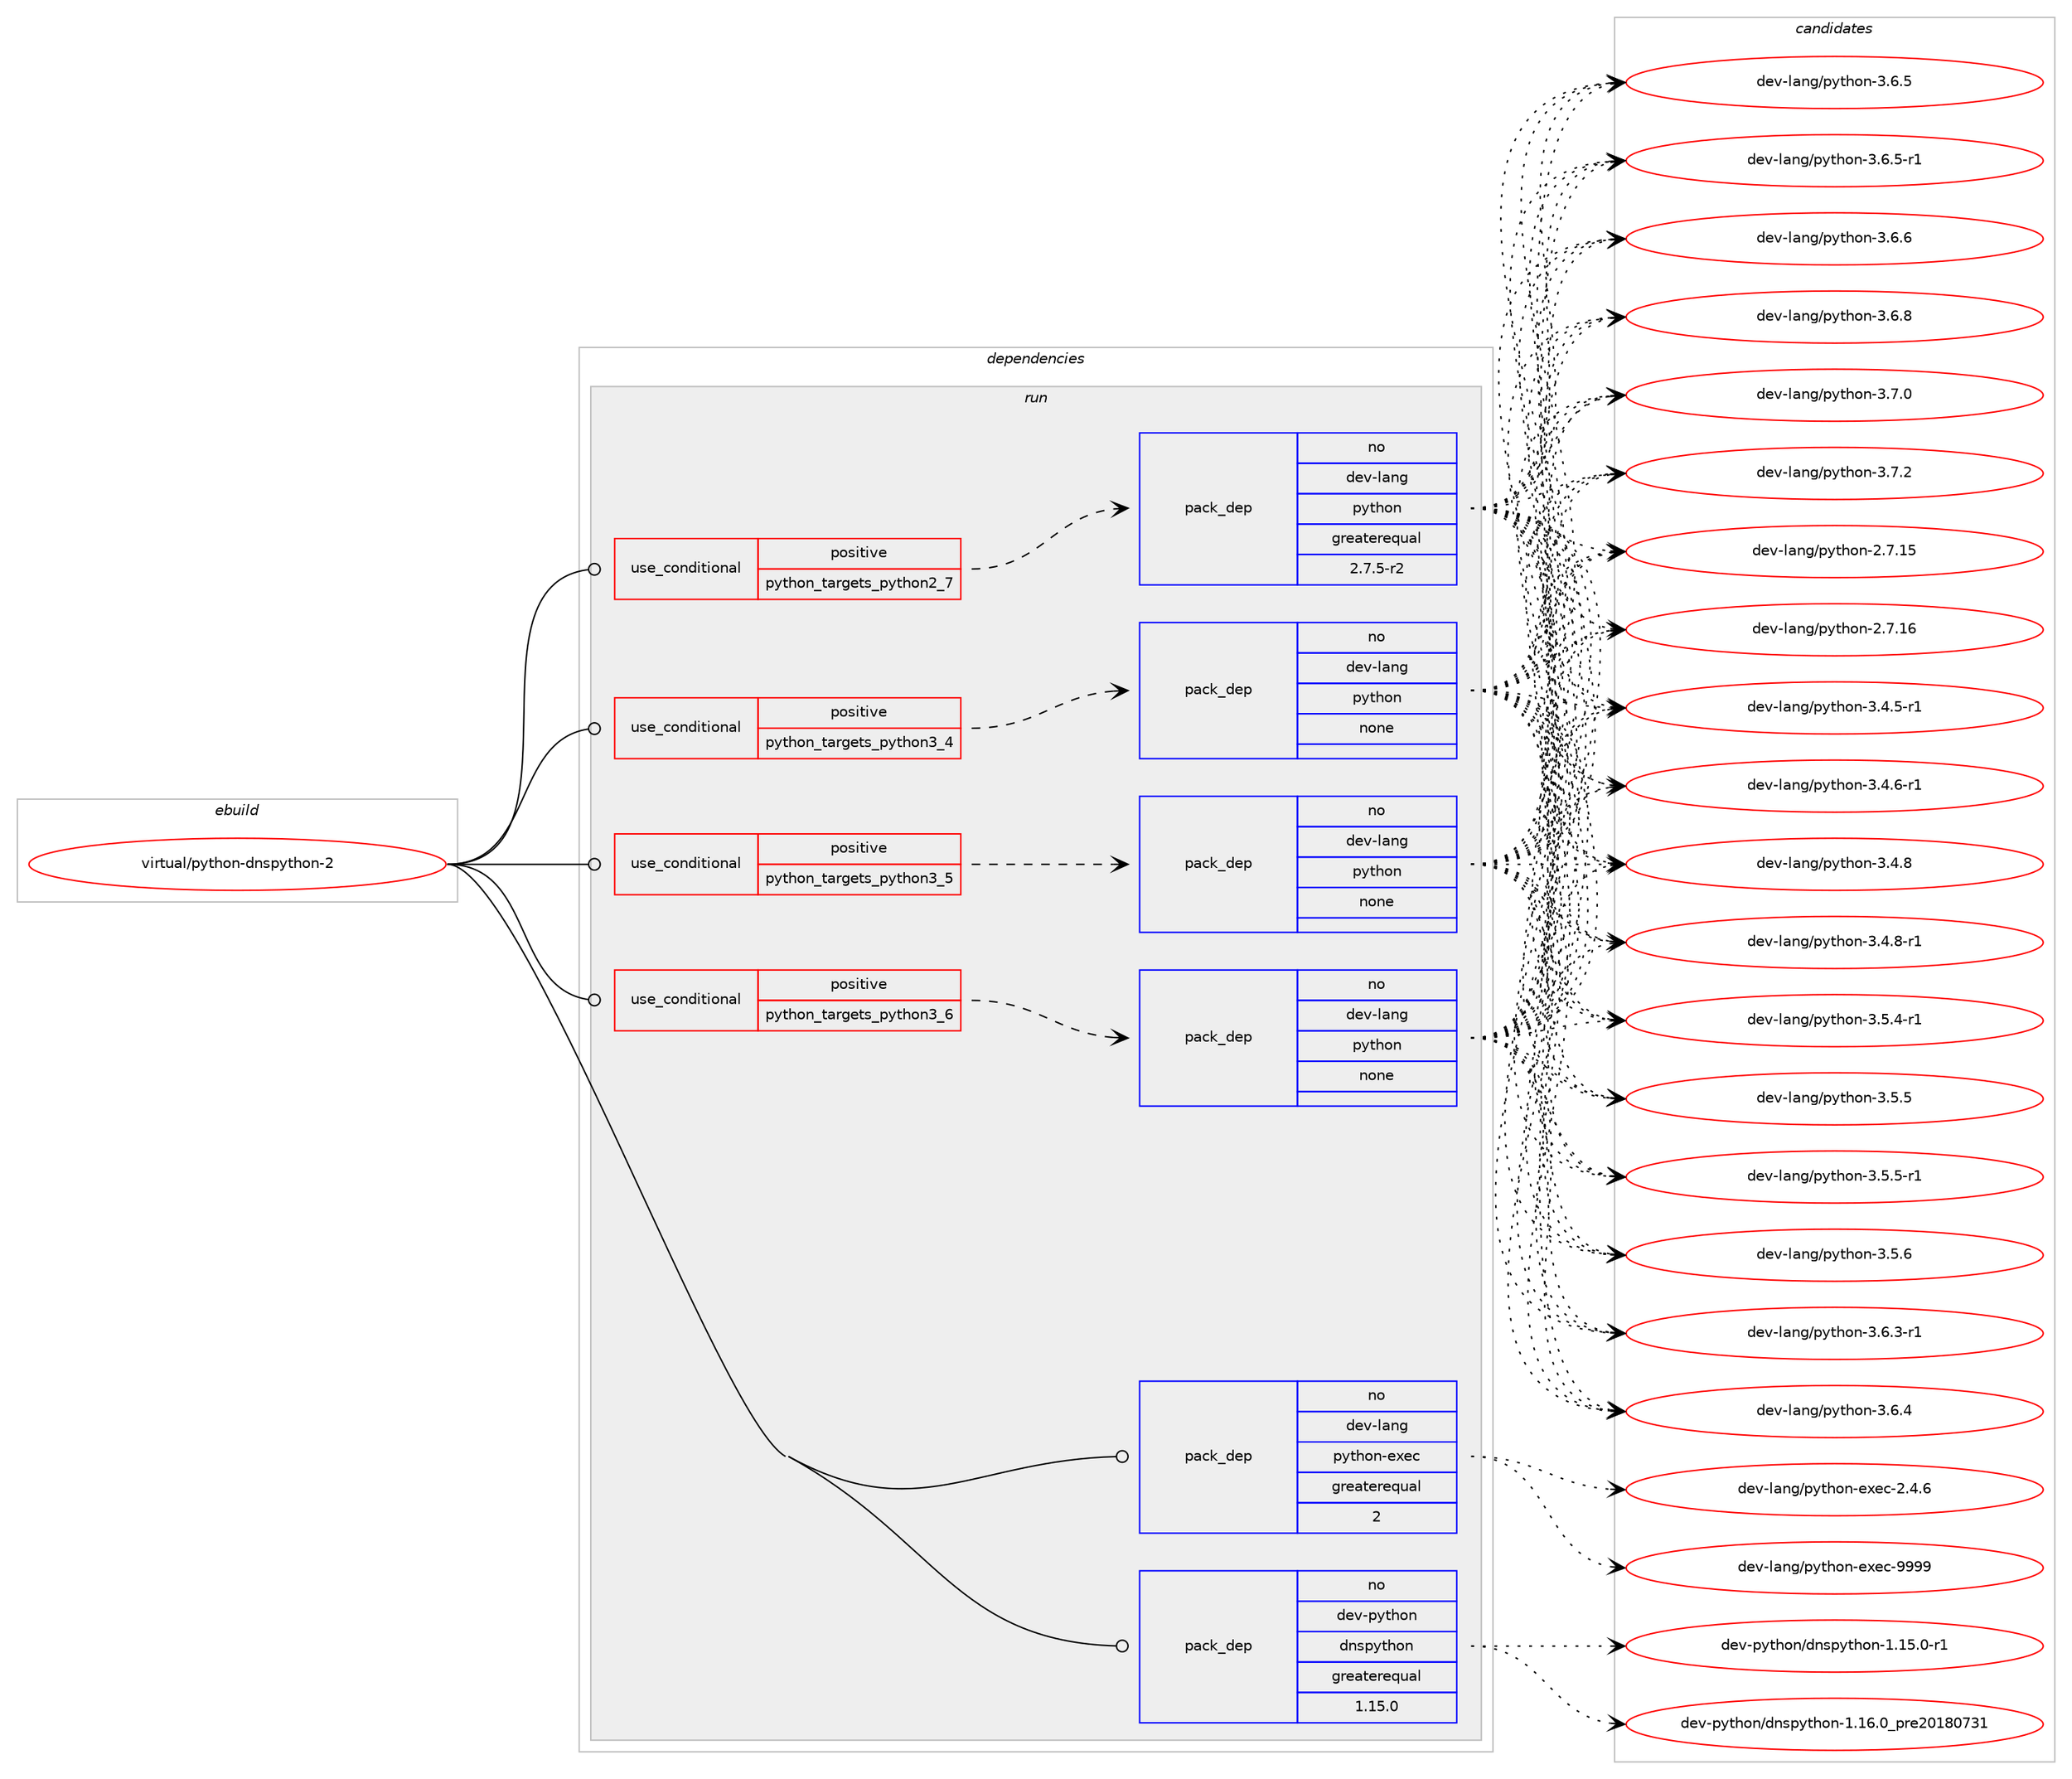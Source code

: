 digraph prolog {

# *************
# Graph options
# *************

newrank=true;
concentrate=true;
compound=true;
graph [rankdir=LR,fontname=Helvetica,fontsize=10,ranksep=1.5];#, ranksep=2.5, nodesep=0.2];
edge  [arrowhead=vee];
node  [fontname=Helvetica,fontsize=10];

# **********
# The ebuild
# **********

subgraph cluster_leftcol {
color=gray;
rank=same;
label=<<i>ebuild</i>>;
id [label="virtual/python-dnspython-2", color=red, width=4, href="../virtual/python-dnspython-2.svg"];
}

# ****************
# The dependencies
# ****************

subgraph cluster_midcol {
color=gray;
label=<<i>dependencies</i>>;
subgraph cluster_compile {
fillcolor="#eeeeee";
style=filled;
label=<<i>compile</i>>;
}
subgraph cluster_compileandrun {
fillcolor="#eeeeee";
style=filled;
label=<<i>compile and run</i>>;
}
subgraph cluster_run {
fillcolor="#eeeeee";
style=filled;
label=<<i>run</i>>;
subgraph cond462661 {
dependency1742931 [label=<<TABLE BORDER="0" CELLBORDER="1" CELLSPACING="0" CELLPADDING="4"><TR><TD ROWSPAN="3" CELLPADDING="10">use_conditional</TD></TR><TR><TD>positive</TD></TR><TR><TD>python_targets_python2_7</TD></TR></TABLE>>, shape=none, color=red];
subgraph pack1251184 {
dependency1742932 [label=<<TABLE BORDER="0" CELLBORDER="1" CELLSPACING="0" CELLPADDING="4" WIDTH="220"><TR><TD ROWSPAN="6" CELLPADDING="30">pack_dep</TD></TR><TR><TD WIDTH="110">no</TD></TR><TR><TD>dev-lang</TD></TR><TR><TD>python</TD></TR><TR><TD>greaterequal</TD></TR><TR><TD>2.7.5-r2</TD></TR></TABLE>>, shape=none, color=blue];
}
dependency1742931:e -> dependency1742932:w [weight=20,style="dashed",arrowhead="vee"];
}
id:e -> dependency1742931:w [weight=20,style="solid",arrowhead="odot"];
subgraph cond462662 {
dependency1742933 [label=<<TABLE BORDER="0" CELLBORDER="1" CELLSPACING="0" CELLPADDING="4"><TR><TD ROWSPAN="3" CELLPADDING="10">use_conditional</TD></TR><TR><TD>positive</TD></TR><TR><TD>python_targets_python3_4</TD></TR></TABLE>>, shape=none, color=red];
subgraph pack1251185 {
dependency1742934 [label=<<TABLE BORDER="0" CELLBORDER="1" CELLSPACING="0" CELLPADDING="4" WIDTH="220"><TR><TD ROWSPAN="6" CELLPADDING="30">pack_dep</TD></TR><TR><TD WIDTH="110">no</TD></TR><TR><TD>dev-lang</TD></TR><TR><TD>python</TD></TR><TR><TD>none</TD></TR><TR><TD></TD></TR></TABLE>>, shape=none, color=blue];
}
dependency1742933:e -> dependency1742934:w [weight=20,style="dashed",arrowhead="vee"];
}
id:e -> dependency1742933:w [weight=20,style="solid",arrowhead="odot"];
subgraph cond462663 {
dependency1742935 [label=<<TABLE BORDER="0" CELLBORDER="1" CELLSPACING="0" CELLPADDING="4"><TR><TD ROWSPAN="3" CELLPADDING="10">use_conditional</TD></TR><TR><TD>positive</TD></TR><TR><TD>python_targets_python3_5</TD></TR></TABLE>>, shape=none, color=red];
subgraph pack1251186 {
dependency1742936 [label=<<TABLE BORDER="0" CELLBORDER="1" CELLSPACING="0" CELLPADDING="4" WIDTH="220"><TR><TD ROWSPAN="6" CELLPADDING="30">pack_dep</TD></TR><TR><TD WIDTH="110">no</TD></TR><TR><TD>dev-lang</TD></TR><TR><TD>python</TD></TR><TR><TD>none</TD></TR><TR><TD></TD></TR></TABLE>>, shape=none, color=blue];
}
dependency1742935:e -> dependency1742936:w [weight=20,style="dashed",arrowhead="vee"];
}
id:e -> dependency1742935:w [weight=20,style="solid",arrowhead="odot"];
subgraph cond462664 {
dependency1742937 [label=<<TABLE BORDER="0" CELLBORDER="1" CELLSPACING="0" CELLPADDING="4"><TR><TD ROWSPAN="3" CELLPADDING="10">use_conditional</TD></TR><TR><TD>positive</TD></TR><TR><TD>python_targets_python3_6</TD></TR></TABLE>>, shape=none, color=red];
subgraph pack1251187 {
dependency1742938 [label=<<TABLE BORDER="0" CELLBORDER="1" CELLSPACING="0" CELLPADDING="4" WIDTH="220"><TR><TD ROWSPAN="6" CELLPADDING="30">pack_dep</TD></TR><TR><TD WIDTH="110">no</TD></TR><TR><TD>dev-lang</TD></TR><TR><TD>python</TD></TR><TR><TD>none</TD></TR><TR><TD></TD></TR></TABLE>>, shape=none, color=blue];
}
dependency1742937:e -> dependency1742938:w [weight=20,style="dashed",arrowhead="vee"];
}
id:e -> dependency1742937:w [weight=20,style="solid",arrowhead="odot"];
subgraph pack1251188 {
dependency1742939 [label=<<TABLE BORDER="0" CELLBORDER="1" CELLSPACING="0" CELLPADDING="4" WIDTH="220"><TR><TD ROWSPAN="6" CELLPADDING="30">pack_dep</TD></TR><TR><TD WIDTH="110">no</TD></TR><TR><TD>dev-lang</TD></TR><TR><TD>python-exec</TD></TR><TR><TD>greaterequal</TD></TR><TR><TD>2</TD></TR></TABLE>>, shape=none, color=blue];
}
id:e -> dependency1742939:w [weight=20,style="solid",arrowhead="odot"];
subgraph pack1251189 {
dependency1742940 [label=<<TABLE BORDER="0" CELLBORDER="1" CELLSPACING="0" CELLPADDING="4" WIDTH="220"><TR><TD ROWSPAN="6" CELLPADDING="30">pack_dep</TD></TR><TR><TD WIDTH="110">no</TD></TR><TR><TD>dev-python</TD></TR><TR><TD>dnspython</TD></TR><TR><TD>greaterequal</TD></TR><TR><TD>1.15.0</TD></TR></TABLE>>, shape=none, color=blue];
}
id:e -> dependency1742940:w [weight=20,style="solid",arrowhead="odot"];
}
}

# **************
# The candidates
# **************

subgraph cluster_choices {
rank=same;
color=gray;
label=<<i>candidates</i>>;

subgraph choice1251184 {
color=black;
nodesep=1;
choice10010111845108971101034711212111610411111045504655464953 [label="dev-lang/python-2.7.15", color=red, width=4,href="../dev-lang/python-2.7.15.svg"];
choice10010111845108971101034711212111610411111045504655464954 [label="dev-lang/python-2.7.16", color=red, width=4,href="../dev-lang/python-2.7.16.svg"];
choice1001011184510897110103471121211161041111104551465246534511449 [label="dev-lang/python-3.4.5-r1", color=red, width=4,href="../dev-lang/python-3.4.5-r1.svg"];
choice1001011184510897110103471121211161041111104551465246544511449 [label="dev-lang/python-3.4.6-r1", color=red, width=4,href="../dev-lang/python-3.4.6-r1.svg"];
choice100101118451089711010347112121116104111110455146524656 [label="dev-lang/python-3.4.8", color=red, width=4,href="../dev-lang/python-3.4.8.svg"];
choice1001011184510897110103471121211161041111104551465246564511449 [label="dev-lang/python-3.4.8-r1", color=red, width=4,href="../dev-lang/python-3.4.8-r1.svg"];
choice1001011184510897110103471121211161041111104551465346524511449 [label="dev-lang/python-3.5.4-r1", color=red, width=4,href="../dev-lang/python-3.5.4-r1.svg"];
choice100101118451089711010347112121116104111110455146534653 [label="dev-lang/python-3.5.5", color=red, width=4,href="../dev-lang/python-3.5.5.svg"];
choice1001011184510897110103471121211161041111104551465346534511449 [label="dev-lang/python-3.5.5-r1", color=red, width=4,href="../dev-lang/python-3.5.5-r1.svg"];
choice100101118451089711010347112121116104111110455146534654 [label="dev-lang/python-3.5.6", color=red, width=4,href="../dev-lang/python-3.5.6.svg"];
choice1001011184510897110103471121211161041111104551465446514511449 [label="dev-lang/python-3.6.3-r1", color=red, width=4,href="../dev-lang/python-3.6.3-r1.svg"];
choice100101118451089711010347112121116104111110455146544652 [label="dev-lang/python-3.6.4", color=red, width=4,href="../dev-lang/python-3.6.4.svg"];
choice100101118451089711010347112121116104111110455146544653 [label="dev-lang/python-3.6.5", color=red, width=4,href="../dev-lang/python-3.6.5.svg"];
choice1001011184510897110103471121211161041111104551465446534511449 [label="dev-lang/python-3.6.5-r1", color=red, width=4,href="../dev-lang/python-3.6.5-r1.svg"];
choice100101118451089711010347112121116104111110455146544654 [label="dev-lang/python-3.6.6", color=red, width=4,href="../dev-lang/python-3.6.6.svg"];
choice100101118451089711010347112121116104111110455146544656 [label="dev-lang/python-3.6.8", color=red, width=4,href="../dev-lang/python-3.6.8.svg"];
choice100101118451089711010347112121116104111110455146554648 [label="dev-lang/python-3.7.0", color=red, width=4,href="../dev-lang/python-3.7.0.svg"];
choice100101118451089711010347112121116104111110455146554650 [label="dev-lang/python-3.7.2", color=red, width=4,href="../dev-lang/python-3.7.2.svg"];
dependency1742932:e -> choice10010111845108971101034711212111610411111045504655464953:w [style=dotted,weight="100"];
dependency1742932:e -> choice10010111845108971101034711212111610411111045504655464954:w [style=dotted,weight="100"];
dependency1742932:e -> choice1001011184510897110103471121211161041111104551465246534511449:w [style=dotted,weight="100"];
dependency1742932:e -> choice1001011184510897110103471121211161041111104551465246544511449:w [style=dotted,weight="100"];
dependency1742932:e -> choice100101118451089711010347112121116104111110455146524656:w [style=dotted,weight="100"];
dependency1742932:e -> choice1001011184510897110103471121211161041111104551465246564511449:w [style=dotted,weight="100"];
dependency1742932:e -> choice1001011184510897110103471121211161041111104551465346524511449:w [style=dotted,weight="100"];
dependency1742932:e -> choice100101118451089711010347112121116104111110455146534653:w [style=dotted,weight="100"];
dependency1742932:e -> choice1001011184510897110103471121211161041111104551465346534511449:w [style=dotted,weight="100"];
dependency1742932:e -> choice100101118451089711010347112121116104111110455146534654:w [style=dotted,weight="100"];
dependency1742932:e -> choice1001011184510897110103471121211161041111104551465446514511449:w [style=dotted,weight="100"];
dependency1742932:e -> choice100101118451089711010347112121116104111110455146544652:w [style=dotted,weight="100"];
dependency1742932:e -> choice100101118451089711010347112121116104111110455146544653:w [style=dotted,weight="100"];
dependency1742932:e -> choice1001011184510897110103471121211161041111104551465446534511449:w [style=dotted,weight="100"];
dependency1742932:e -> choice100101118451089711010347112121116104111110455146544654:w [style=dotted,weight="100"];
dependency1742932:e -> choice100101118451089711010347112121116104111110455146544656:w [style=dotted,weight="100"];
dependency1742932:e -> choice100101118451089711010347112121116104111110455146554648:w [style=dotted,weight="100"];
dependency1742932:e -> choice100101118451089711010347112121116104111110455146554650:w [style=dotted,weight="100"];
}
subgraph choice1251185 {
color=black;
nodesep=1;
choice10010111845108971101034711212111610411111045504655464953 [label="dev-lang/python-2.7.15", color=red, width=4,href="../dev-lang/python-2.7.15.svg"];
choice10010111845108971101034711212111610411111045504655464954 [label="dev-lang/python-2.7.16", color=red, width=4,href="../dev-lang/python-2.7.16.svg"];
choice1001011184510897110103471121211161041111104551465246534511449 [label="dev-lang/python-3.4.5-r1", color=red, width=4,href="../dev-lang/python-3.4.5-r1.svg"];
choice1001011184510897110103471121211161041111104551465246544511449 [label="dev-lang/python-3.4.6-r1", color=red, width=4,href="../dev-lang/python-3.4.6-r1.svg"];
choice100101118451089711010347112121116104111110455146524656 [label="dev-lang/python-3.4.8", color=red, width=4,href="../dev-lang/python-3.4.8.svg"];
choice1001011184510897110103471121211161041111104551465246564511449 [label="dev-lang/python-3.4.8-r1", color=red, width=4,href="../dev-lang/python-3.4.8-r1.svg"];
choice1001011184510897110103471121211161041111104551465346524511449 [label="dev-lang/python-3.5.4-r1", color=red, width=4,href="../dev-lang/python-3.5.4-r1.svg"];
choice100101118451089711010347112121116104111110455146534653 [label="dev-lang/python-3.5.5", color=red, width=4,href="../dev-lang/python-3.5.5.svg"];
choice1001011184510897110103471121211161041111104551465346534511449 [label="dev-lang/python-3.5.5-r1", color=red, width=4,href="../dev-lang/python-3.5.5-r1.svg"];
choice100101118451089711010347112121116104111110455146534654 [label="dev-lang/python-3.5.6", color=red, width=4,href="../dev-lang/python-3.5.6.svg"];
choice1001011184510897110103471121211161041111104551465446514511449 [label="dev-lang/python-3.6.3-r1", color=red, width=4,href="../dev-lang/python-3.6.3-r1.svg"];
choice100101118451089711010347112121116104111110455146544652 [label="dev-lang/python-3.6.4", color=red, width=4,href="../dev-lang/python-3.6.4.svg"];
choice100101118451089711010347112121116104111110455146544653 [label="dev-lang/python-3.6.5", color=red, width=4,href="../dev-lang/python-3.6.5.svg"];
choice1001011184510897110103471121211161041111104551465446534511449 [label="dev-lang/python-3.6.5-r1", color=red, width=4,href="../dev-lang/python-3.6.5-r1.svg"];
choice100101118451089711010347112121116104111110455146544654 [label="dev-lang/python-3.6.6", color=red, width=4,href="../dev-lang/python-3.6.6.svg"];
choice100101118451089711010347112121116104111110455146544656 [label="dev-lang/python-3.6.8", color=red, width=4,href="../dev-lang/python-3.6.8.svg"];
choice100101118451089711010347112121116104111110455146554648 [label="dev-lang/python-3.7.0", color=red, width=4,href="../dev-lang/python-3.7.0.svg"];
choice100101118451089711010347112121116104111110455146554650 [label="dev-lang/python-3.7.2", color=red, width=4,href="../dev-lang/python-3.7.2.svg"];
dependency1742934:e -> choice10010111845108971101034711212111610411111045504655464953:w [style=dotted,weight="100"];
dependency1742934:e -> choice10010111845108971101034711212111610411111045504655464954:w [style=dotted,weight="100"];
dependency1742934:e -> choice1001011184510897110103471121211161041111104551465246534511449:w [style=dotted,weight="100"];
dependency1742934:e -> choice1001011184510897110103471121211161041111104551465246544511449:w [style=dotted,weight="100"];
dependency1742934:e -> choice100101118451089711010347112121116104111110455146524656:w [style=dotted,weight="100"];
dependency1742934:e -> choice1001011184510897110103471121211161041111104551465246564511449:w [style=dotted,weight="100"];
dependency1742934:e -> choice1001011184510897110103471121211161041111104551465346524511449:w [style=dotted,weight="100"];
dependency1742934:e -> choice100101118451089711010347112121116104111110455146534653:w [style=dotted,weight="100"];
dependency1742934:e -> choice1001011184510897110103471121211161041111104551465346534511449:w [style=dotted,weight="100"];
dependency1742934:e -> choice100101118451089711010347112121116104111110455146534654:w [style=dotted,weight="100"];
dependency1742934:e -> choice1001011184510897110103471121211161041111104551465446514511449:w [style=dotted,weight="100"];
dependency1742934:e -> choice100101118451089711010347112121116104111110455146544652:w [style=dotted,weight="100"];
dependency1742934:e -> choice100101118451089711010347112121116104111110455146544653:w [style=dotted,weight="100"];
dependency1742934:e -> choice1001011184510897110103471121211161041111104551465446534511449:w [style=dotted,weight="100"];
dependency1742934:e -> choice100101118451089711010347112121116104111110455146544654:w [style=dotted,weight="100"];
dependency1742934:e -> choice100101118451089711010347112121116104111110455146544656:w [style=dotted,weight="100"];
dependency1742934:e -> choice100101118451089711010347112121116104111110455146554648:w [style=dotted,weight="100"];
dependency1742934:e -> choice100101118451089711010347112121116104111110455146554650:w [style=dotted,weight="100"];
}
subgraph choice1251186 {
color=black;
nodesep=1;
choice10010111845108971101034711212111610411111045504655464953 [label="dev-lang/python-2.7.15", color=red, width=4,href="../dev-lang/python-2.7.15.svg"];
choice10010111845108971101034711212111610411111045504655464954 [label="dev-lang/python-2.7.16", color=red, width=4,href="../dev-lang/python-2.7.16.svg"];
choice1001011184510897110103471121211161041111104551465246534511449 [label="dev-lang/python-3.4.5-r1", color=red, width=4,href="../dev-lang/python-3.4.5-r1.svg"];
choice1001011184510897110103471121211161041111104551465246544511449 [label="dev-lang/python-3.4.6-r1", color=red, width=4,href="../dev-lang/python-3.4.6-r1.svg"];
choice100101118451089711010347112121116104111110455146524656 [label="dev-lang/python-3.4.8", color=red, width=4,href="../dev-lang/python-3.4.8.svg"];
choice1001011184510897110103471121211161041111104551465246564511449 [label="dev-lang/python-3.4.8-r1", color=red, width=4,href="../dev-lang/python-3.4.8-r1.svg"];
choice1001011184510897110103471121211161041111104551465346524511449 [label="dev-lang/python-3.5.4-r1", color=red, width=4,href="../dev-lang/python-3.5.4-r1.svg"];
choice100101118451089711010347112121116104111110455146534653 [label="dev-lang/python-3.5.5", color=red, width=4,href="../dev-lang/python-3.5.5.svg"];
choice1001011184510897110103471121211161041111104551465346534511449 [label="dev-lang/python-3.5.5-r1", color=red, width=4,href="../dev-lang/python-3.5.5-r1.svg"];
choice100101118451089711010347112121116104111110455146534654 [label="dev-lang/python-3.5.6", color=red, width=4,href="../dev-lang/python-3.5.6.svg"];
choice1001011184510897110103471121211161041111104551465446514511449 [label="dev-lang/python-3.6.3-r1", color=red, width=4,href="../dev-lang/python-3.6.3-r1.svg"];
choice100101118451089711010347112121116104111110455146544652 [label="dev-lang/python-3.6.4", color=red, width=4,href="../dev-lang/python-3.6.4.svg"];
choice100101118451089711010347112121116104111110455146544653 [label="dev-lang/python-3.6.5", color=red, width=4,href="../dev-lang/python-3.6.5.svg"];
choice1001011184510897110103471121211161041111104551465446534511449 [label="dev-lang/python-3.6.5-r1", color=red, width=4,href="../dev-lang/python-3.6.5-r1.svg"];
choice100101118451089711010347112121116104111110455146544654 [label="dev-lang/python-3.6.6", color=red, width=4,href="../dev-lang/python-3.6.6.svg"];
choice100101118451089711010347112121116104111110455146544656 [label="dev-lang/python-3.6.8", color=red, width=4,href="../dev-lang/python-3.6.8.svg"];
choice100101118451089711010347112121116104111110455146554648 [label="dev-lang/python-3.7.0", color=red, width=4,href="../dev-lang/python-3.7.0.svg"];
choice100101118451089711010347112121116104111110455146554650 [label="dev-lang/python-3.7.2", color=red, width=4,href="../dev-lang/python-3.7.2.svg"];
dependency1742936:e -> choice10010111845108971101034711212111610411111045504655464953:w [style=dotted,weight="100"];
dependency1742936:e -> choice10010111845108971101034711212111610411111045504655464954:w [style=dotted,weight="100"];
dependency1742936:e -> choice1001011184510897110103471121211161041111104551465246534511449:w [style=dotted,weight="100"];
dependency1742936:e -> choice1001011184510897110103471121211161041111104551465246544511449:w [style=dotted,weight="100"];
dependency1742936:e -> choice100101118451089711010347112121116104111110455146524656:w [style=dotted,weight="100"];
dependency1742936:e -> choice1001011184510897110103471121211161041111104551465246564511449:w [style=dotted,weight="100"];
dependency1742936:e -> choice1001011184510897110103471121211161041111104551465346524511449:w [style=dotted,weight="100"];
dependency1742936:e -> choice100101118451089711010347112121116104111110455146534653:w [style=dotted,weight="100"];
dependency1742936:e -> choice1001011184510897110103471121211161041111104551465346534511449:w [style=dotted,weight="100"];
dependency1742936:e -> choice100101118451089711010347112121116104111110455146534654:w [style=dotted,weight="100"];
dependency1742936:e -> choice1001011184510897110103471121211161041111104551465446514511449:w [style=dotted,weight="100"];
dependency1742936:e -> choice100101118451089711010347112121116104111110455146544652:w [style=dotted,weight="100"];
dependency1742936:e -> choice100101118451089711010347112121116104111110455146544653:w [style=dotted,weight="100"];
dependency1742936:e -> choice1001011184510897110103471121211161041111104551465446534511449:w [style=dotted,weight="100"];
dependency1742936:e -> choice100101118451089711010347112121116104111110455146544654:w [style=dotted,weight="100"];
dependency1742936:e -> choice100101118451089711010347112121116104111110455146544656:w [style=dotted,weight="100"];
dependency1742936:e -> choice100101118451089711010347112121116104111110455146554648:w [style=dotted,weight="100"];
dependency1742936:e -> choice100101118451089711010347112121116104111110455146554650:w [style=dotted,weight="100"];
}
subgraph choice1251187 {
color=black;
nodesep=1;
choice10010111845108971101034711212111610411111045504655464953 [label="dev-lang/python-2.7.15", color=red, width=4,href="../dev-lang/python-2.7.15.svg"];
choice10010111845108971101034711212111610411111045504655464954 [label="dev-lang/python-2.7.16", color=red, width=4,href="../dev-lang/python-2.7.16.svg"];
choice1001011184510897110103471121211161041111104551465246534511449 [label="dev-lang/python-3.4.5-r1", color=red, width=4,href="../dev-lang/python-3.4.5-r1.svg"];
choice1001011184510897110103471121211161041111104551465246544511449 [label="dev-lang/python-3.4.6-r1", color=red, width=4,href="../dev-lang/python-3.4.6-r1.svg"];
choice100101118451089711010347112121116104111110455146524656 [label="dev-lang/python-3.4.8", color=red, width=4,href="../dev-lang/python-3.4.8.svg"];
choice1001011184510897110103471121211161041111104551465246564511449 [label="dev-lang/python-3.4.8-r1", color=red, width=4,href="../dev-lang/python-3.4.8-r1.svg"];
choice1001011184510897110103471121211161041111104551465346524511449 [label="dev-lang/python-3.5.4-r1", color=red, width=4,href="../dev-lang/python-3.5.4-r1.svg"];
choice100101118451089711010347112121116104111110455146534653 [label="dev-lang/python-3.5.5", color=red, width=4,href="../dev-lang/python-3.5.5.svg"];
choice1001011184510897110103471121211161041111104551465346534511449 [label="dev-lang/python-3.5.5-r1", color=red, width=4,href="../dev-lang/python-3.5.5-r1.svg"];
choice100101118451089711010347112121116104111110455146534654 [label="dev-lang/python-3.5.6", color=red, width=4,href="../dev-lang/python-3.5.6.svg"];
choice1001011184510897110103471121211161041111104551465446514511449 [label="dev-lang/python-3.6.3-r1", color=red, width=4,href="../dev-lang/python-3.6.3-r1.svg"];
choice100101118451089711010347112121116104111110455146544652 [label="dev-lang/python-3.6.4", color=red, width=4,href="../dev-lang/python-3.6.4.svg"];
choice100101118451089711010347112121116104111110455146544653 [label="dev-lang/python-3.6.5", color=red, width=4,href="../dev-lang/python-3.6.5.svg"];
choice1001011184510897110103471121211161041111104551465446534511449 [label="dev-lang/python-3.6.5-r1", color=red, width=4,href="../dev-lang/python-3.6.5-r1.svg"];
choice100101118451089711010347112121116104111110455146544654 [label="dev-lang/python-3.6.6", color=red, width=4,href="../dev-lang/python-3.6.6.svg"];
choice100101118451089711010347112121116104111110455146544656 [label="dev-lang/python-3.6.8", color=red, width=4,href="../dev-lang/python-3.6.8.svg"];
choice100101118451089711010347112121116104111110455146554648 [label="dev-lang/python-3.7.0", color=red, width=4,href="../dev-lang/python-3.7.0.svg"];
choice100101118451089711010347112121116104111110455146554650 [label="dev-lang/python-3.7.2", color=red, width=4,href="../dev-lang/python-3.7.2.svg"];
dependency1742938:e -> choice10010111845108971101034711212111610411111045504655464953:w [style=dotted,weight="100"];
dependency1742938:e -> choice10010111845108971101034711212111610411111045504655464954:w [style=dotted,weight="100"];
dependency1742938:e -> choice1001011184510897110103471121211161041111104551465246534511449:w [style=dotted,weight="100"];
dependency1742938:e -> choice1001011184510897110103471121211161041111104551465246544511449:w [style=dotted,weight="100"];
dependency1742938:e -> choice100101118451089711010347112121116104111110455146524656:w [style=dotted,weight="100"];
dependency1742938:e -> choice1001011184510897110103471121211161041111104551465246564511449:w [style=dotted,weight="100"];
dependency1742938:e -> choice1001011184510897110103471121211161041111104551465346524511449:w [style=dotted,weight="100"];
dependency1742938:e -> choice100101118451089711010347112121116104111110455146534653:w [style=dotted,weight="100"];
dependency1742938:e -> choice1001011184510897110103471121211161041111104551465346534511449:w [style=dotted,weight="100"];
dependency1742938:e -> choice100101118451089711010347112121116104111110455146534654:w [style=dotted,weight="100"];
dependency1742938:e -> choice1001011184510897110103471121211161041111104551465446514511449:w [style=dotted,weight="100"];
dependency1742938:e -> choice100101118451089711010347112121116104111110455146544652:w [style=dotted,weight="100"];
dependency1742938:e -> choice100101118451089711010347112121116104111110455146544653:w [style=dotted,weight="100"];
dependency1742938:e -> choice1001011184510897110103471121211161041111104551465446534511449:w [style=dotted,weight="100"];
dependency1742938:e -> choice100101118451089711010347112121116104111110455146544654:w [style=dotted,weight="100"];
dependency1742938:e -> choice100101118451089711010347112121116104111110455146544656:w [style=dotted,weight="100"];
dependency1742938:e -> choice100101118451089711010347112121116104111110455146554648:w [style=dotted,weight="100"];
dependency1742938:e -> choice100101118451089711010347112121116104111110455146554650:w [style=dotted,weight="100"];
}
subgraph choice1251188 {
color=black;
nodesep=1;
choice1001011184510897110103471121211161041111104510112010199455046524654 [label="dev-lang/python-exec-2.4.6", color=red, width=4,href="../dev-lang/python-exec-2.4.6.svg"];
choice10010111845108971101034711212111610411111045101120101994557575757 [label="dev-lang/python-exec-9999", color=red, width=4,href="../dev-lang/python-exec-9999.svg"];
dependency1742939:e -> choice1001011184510897110103471121211161041111104510112010199455046524654:w [style=dotted,weight="100"];
dependency1742939:e -> choice10010111845108971101034711212111610411111045101120101994557575757:w [style=dotted,weight="100"];
}
subgraph choice1251189 {
color=black;
nodesep=1;
choice1001011184511212111610411111047100110115112121116104111110454946495346484511449 [label="dev-python/dnspython-1.15.0-r1", color=red, width=4,href="../dev-python/dnspython-1.15.0-r1.svg"];
choice100101118451121211161041111104710011011511212111610411111045494649544648951121141015048495648555149 [label="dev-python/dnspython-1.16.0_pre20180731", color=red, width=4,href="../dev-python/dnspython-1.16.0_pre20180731.svg"];
dependency1742940:e -> choice1001011184511212111610411111047100110115112121116104111110454946495346484511449:w [style=dotted,weight="100"];
dependency1742940:e -> choice100101118451121211161041111104710011011511212111610411111045494649544648951121141015048495648555149:w [style=dotted,weight="100"];
}
}

}
